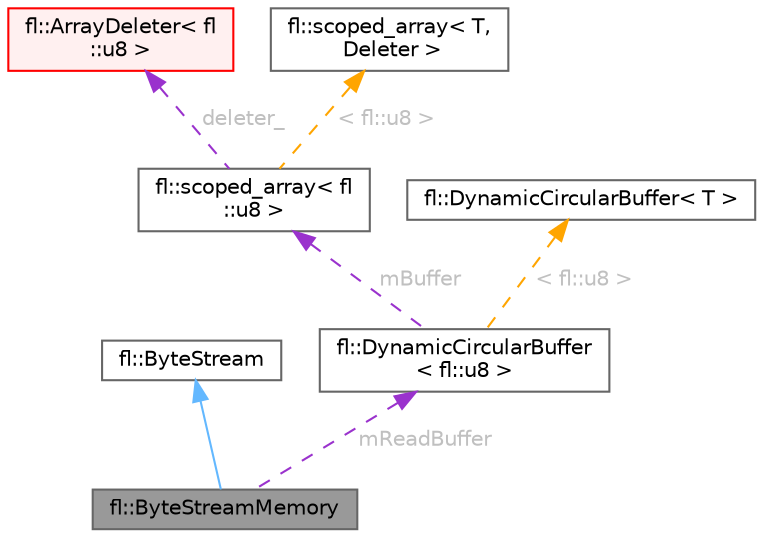 digraph "fl::ByteStreamMemory"
{
 // INTERACTIVE_SVG=YES
 // LATEX_PDF_SIZE
  bgcolor="transparent";
  edge [fontname=Helvetica,fontsize=10,labelfontname=Helvetica,labelfontsize=10];
  node [fontname=Helvetica,fontsize=10,shape=box,height=0.2,width=0.4];
  Node1 [id="Node000001",label="fl::ByteStreamMemory",height=0.2,width=0.4,color="gray40", fillcolor="grey60", style="filled", fontcolor="black",tooltip=" "];
  Node2 -> Node1 [id="edge1_Node000001_Node000002",dir="back",color="steelblue1",style="solid",tooltip=" "];
  Node2 [id="Node000002",label="fl::ByteStream",height=0.2,width=0.4,color="gray40", fillcolor="white", style="filled",URL="$d2/d5e/classfl_1_1_byte_stream.html",tooltip=" "];
  Node3 -> Node1 [id="edge2_Node000001_Node000003",dir="back",color="darkorchid3",style="dashed",tooltip=" ",label=" mReadBuffer",fontcolor="grey" ];
  Node3 [id="Node000003",label="fl::DynamicCircularBuffer\l\< fl::u8 \>",height=0.2,width=0.4,color="gray40", fillcolor="white", style="filled",URL="$d0/d56/classfl_1_1_dynamic_circular_buffer.html",tooltip=" "];
  Node4 -> Node3 [id="edge3_Node000003_Node000004",dir="back",color="darkorchid3",style="dashed",tooltip=" ",label=" mBuffer",fontcolor="grey" ];
  Node4 [id="Node000004",label="fl::scoped_array\< fl\l::u8 \>",height=0.2,width=0.4,color="gray40", fillcolor="white", style="filled",URL="$d3/d92/classfl_1_1scoped__array.html",tooltip=" "];
  Node5 -> Node4 [id="edge4_Node000004_Node000005",dir="back",color="darkorchid3",style="dashed",tooltip=" ",label=" deleter_",fontcolor="grey" ];
  Node5 [id="Node000005",label="fl::ArrayDeleter\< fl\l::u8 \>",height=0.2,width=0.4,color="red", fillcolor="#FFF0F0", style="filled",URL="$df/db6/structfl_1_1_array_deleter.html",tooltip=" "];
  Node7 -> Node4 [id="edge5_Node000004_Node000007",dir="back",color="orange",style="dashed",tooltip=" ",label=" \< fl::u8 \>",fontcolor="grey" ];
  Node7 [id="Node000007",label="fl::scoped_array\< T,\l Deleter \>",height=0.2,width=0.4,color="gray40", fillcolor="white", style="filled",URL="$d3/d92/classfl_1_1scoped__array.html",tooltip=" "];
  Node8 -> Node3 [id="edge6_Node000003_Node000008",dir="back",color="orange",style="dashed",tooltip=" ",label=" \< fl::u8 \>",fontcolor="grey" ];
  Node8 [id="Node000008",label="fl::DynamicCircularBuffer\< T \>",height=0.2,width=0.4,color="gray40", fillcolor="white", style="filled",URL="$d0/d56/classfl_1_1_dynamic_circular_buffer.html",tooltip=" "];
}
